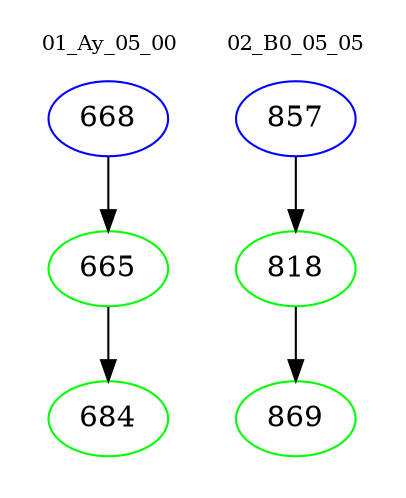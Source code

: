 digraph{
subgraph cluster_0 {
color = white
label = "01_Ay_05_00";
fontsize=10;
T0_668 [label="668", color="blue"]
T0_668 -> T0_665 [color="black"]
T0_665 [label="665", color="green"]
T0_665 -> T0_684 [color="black"]
T0_684 [label="684", color="green"]
}
subgraph cluster_1 {
color = white
label = "02_B0_05_05";
fontsize=10;
T1_857 [label="857", color="blue"]
T1_857 -> T1_818 [color="black"]
T1_818 [label="818", color="green"]
T1_818 -> T1_869 [color="black"]
T1_869 [label="869", color="green"]
}
}
